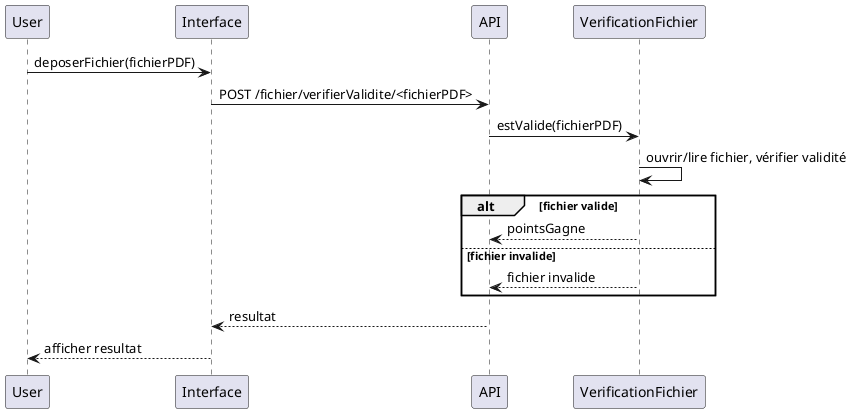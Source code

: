 @startuml feature verification fichier

User -> Interface : deposerFichier(fichierPDF)
Interface -> API: POST /fichier/verifierValidite/<fichierPDF>
API -> VerificationFichier : estValide(fichierPDF)
VerificationFichier -> VerificationFichier : ouvrir/lire fichier, vérifier validité
alt fichier valide
    API <-- VerificationFichier : pointsGagne
else fichier invalide
    API <-- VerificationFichier : fichier invalide
end
Interface <-- API : resultat
User <-- Interface : afficher resultat

@enduml